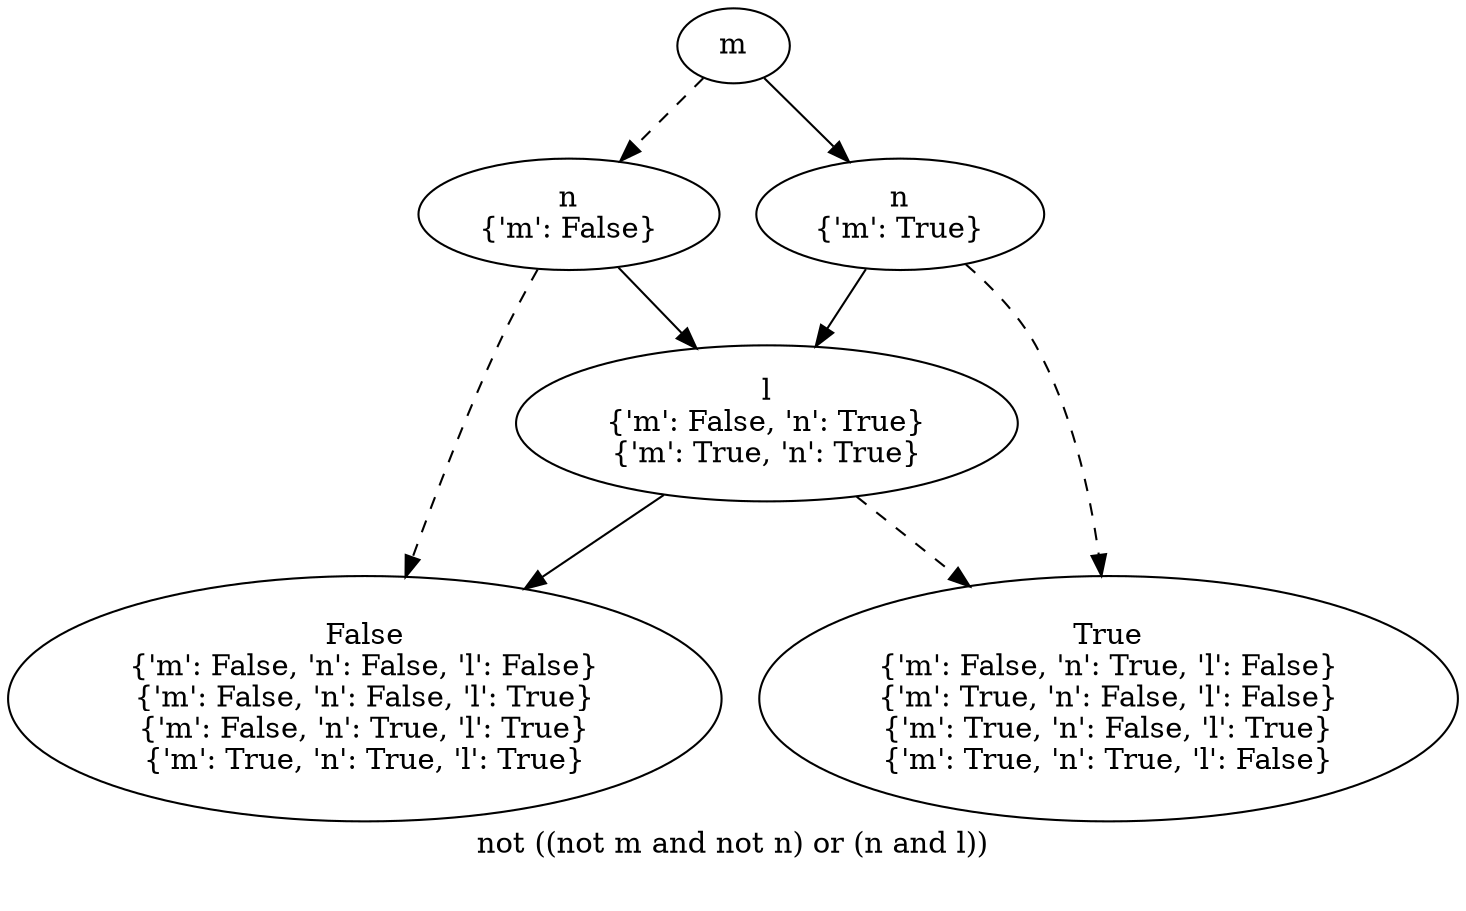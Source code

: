 digraph{
label="not ((not m and not n) or (n and l))\n\n"
2007922023216[label=m]2007922023376[label="n
{'m': False}"]
2007922023216 -> 2007922023376[style=dashed label="" fontcolor = gray]
2007922020976[label="False
{'m': False, 'n': False, 'l': False}
{'m': False, 'n': False, 'l': True}
{'m': False, 'n': True, 'l': True}
{'m': True, 'n': True, 'l': True}"]
2007922023376 -> 2007922020976[style=dashed label="" fontcolor = gray]
2007922021296[label="l
{'m': False, 'n': True}
{'m': True, 'n': True}"]
2007922023376 -> 2007922021296 [label="" fontcolor = gray]
2007922021456[label="True
{'m': False, 'n': True, 'l': False}
{'m': True, 'n': False, 'l': False}
{'m': True, 'n': False, 'l': True}
{'m': True, 'n': True, 'l': False}"]
2007922021296 -> 2007922021456[style=dashed label="" fontcolor = gray]
2007922020976[label="False
{'m': False, 'n': False, 'l': False}
{'m': False, 'n': False, 'l': True}
{'m': False, 'n': True, 'l': True}
{'m': True, 'n': True, 'l': True}"]
2007922021296 -> 2007922020976 [label="" fontcolor = gray]
2007922020336[label="n
{'m': True}"]
2007922023216 -> 2007922020336 [label="" fontcolor = gray]
2007922021456[label="True
{'m': False, 'n': True, 'l': False}
{'m': True, 'n': False, 'l': False}
{'m': True, 'n': False, 'l': True}
{'m': True, 'n': True, 'l': False}"]
2007922020336 -> 2007922021456[style=dashed label="" fontcolor = gray]
2007922021296[label="l
{'m': False, 'n': True}
{'m': True, 'n': True}"]
2007922020336 -> 2007922021296 [label="" fontcolor = gray]
}